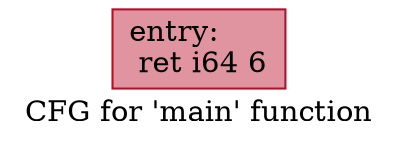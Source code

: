 digraph "CFG for 'main' function" {
	label="CFG for 'main' function";

	Node0x265c61557f0 [shape=record,color="#b70d28ff", style=filled, fillcolor="#b70d2870",label="{entry:\l  ret i64 6\l}"];
}
